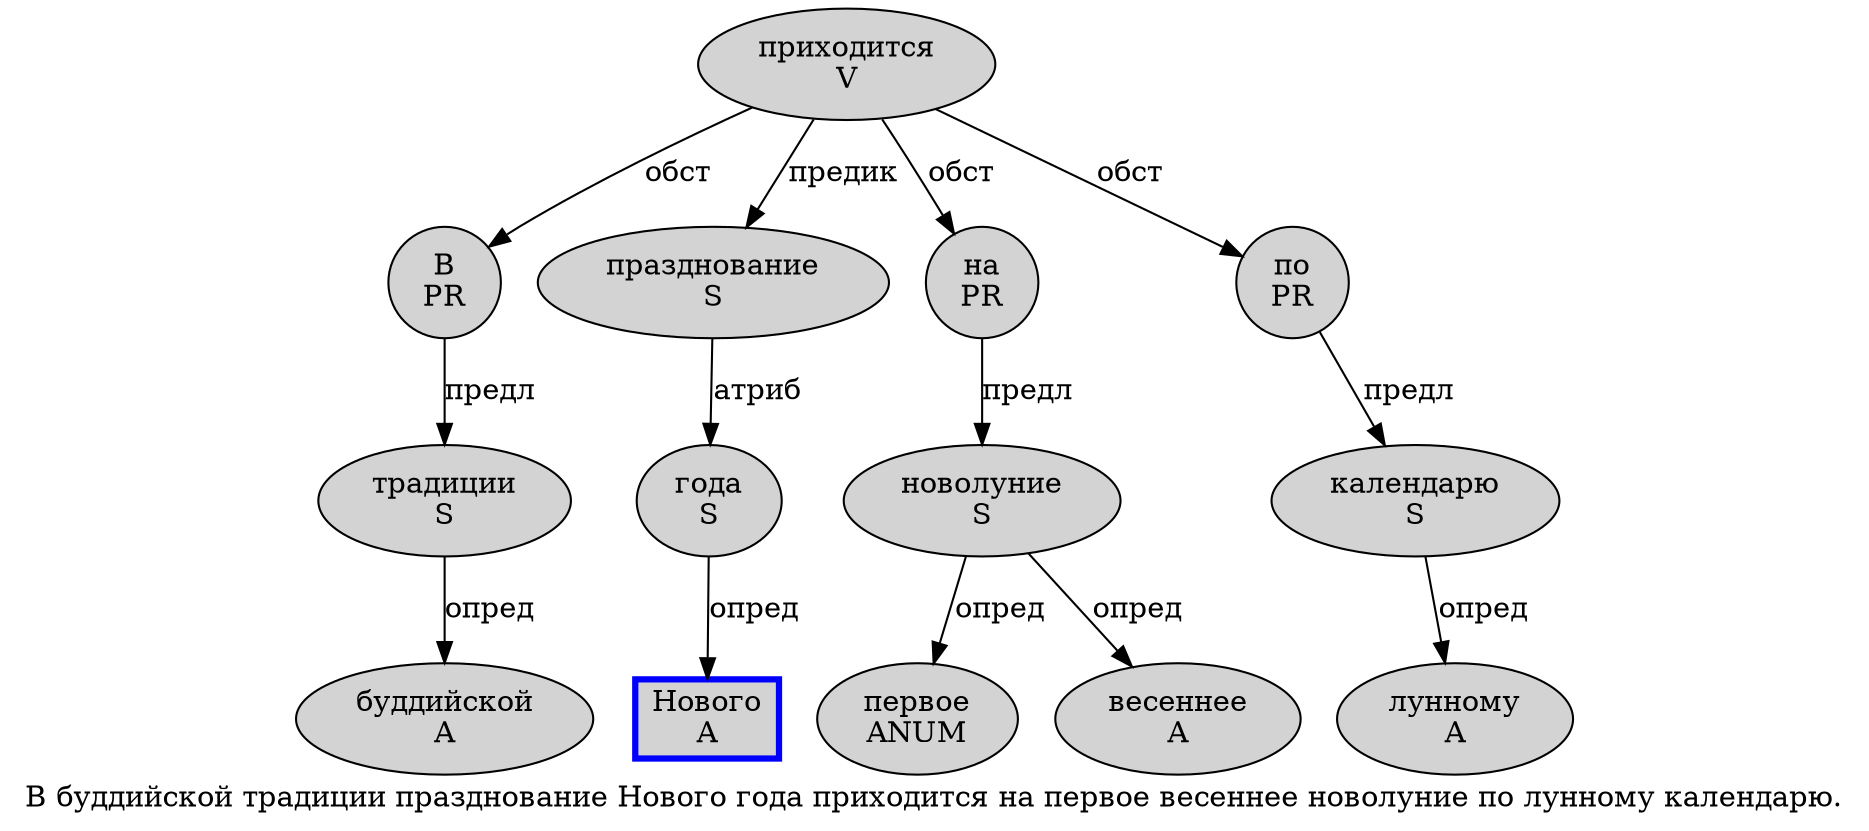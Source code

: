 digraph SENTENCE_581 {
	graph [label="В буддийской традиции празднование Нового года приходится на первое весеннее новолуние по лунному календарю."]
	node [style=filled]
		0 [label="В
PR" color="" fillcolor=lightgray penwidth=1 shape=ellipse]
		1 [label="буддийской
A" color="" fillcolor=lightgray penwidth=1 shape=ellipse]
		2 [label="традиции
S" color="" fillcolor=lightgray penwidth=1 shape=ellipse]
		3 [label="празднование
S" color="" fillcolor=lightgray penwidth=1 shape=ellipse]
		4 [label="Нового
A" color=blue fillcolor=lightgray penwidth=3 shape=box]
		5 [label="года
S" color="" fillcolor=lightgray penwidth=1 shape=ellipse]
		6 [label="приходится
V" color="" fillcolor=lightgray penwidth=1 shape=ellipse]
		7 [label="на
PR" color="" fillcolor=lightgray penwidth=1 shape=ellipse]
		8 [label="первое
ANUM" color="" fillcolor=lightgray penwidth=1 shape=ellipse]
		9 [label="весеннее
A" color="" fillcolor=lightgray penwidth=1 shape=ellipse]
		10 [label="новолуние
S" color="" fillcolor=lightgray penwidth=1 shape=ellipse]
		11 [label="по
PR" color="" fillcolor=lightgray penwidth=1 shape=ellipse]
		12 [label="лунному
A" color="" fillcolor=lightgray penwidth=1 shape=ellipse]
		13 [label="календарю
S" color="" fillcolor=lightgray penwidth=1 shape=ellipse]
			5 -> 4 [label="опред"]
			10 -> 8 [label="опред"]
			10 -> 9 [label="опред"]
			0 -> 2 [label="предл"]
			2 -> 1 [label="опред"]
			3 -> 5 [label="атриб"]
			6 -> 0 [label="обст"]
			6 -> 3 [label="предик"]
			6 -> 7 [label="обст"]
			6 -> 11 [label="обст"]
			11 -> 13 [label="предл"]
			13 -> 12 [label="опред"]
			7 -> 10 [label="предл"]
}